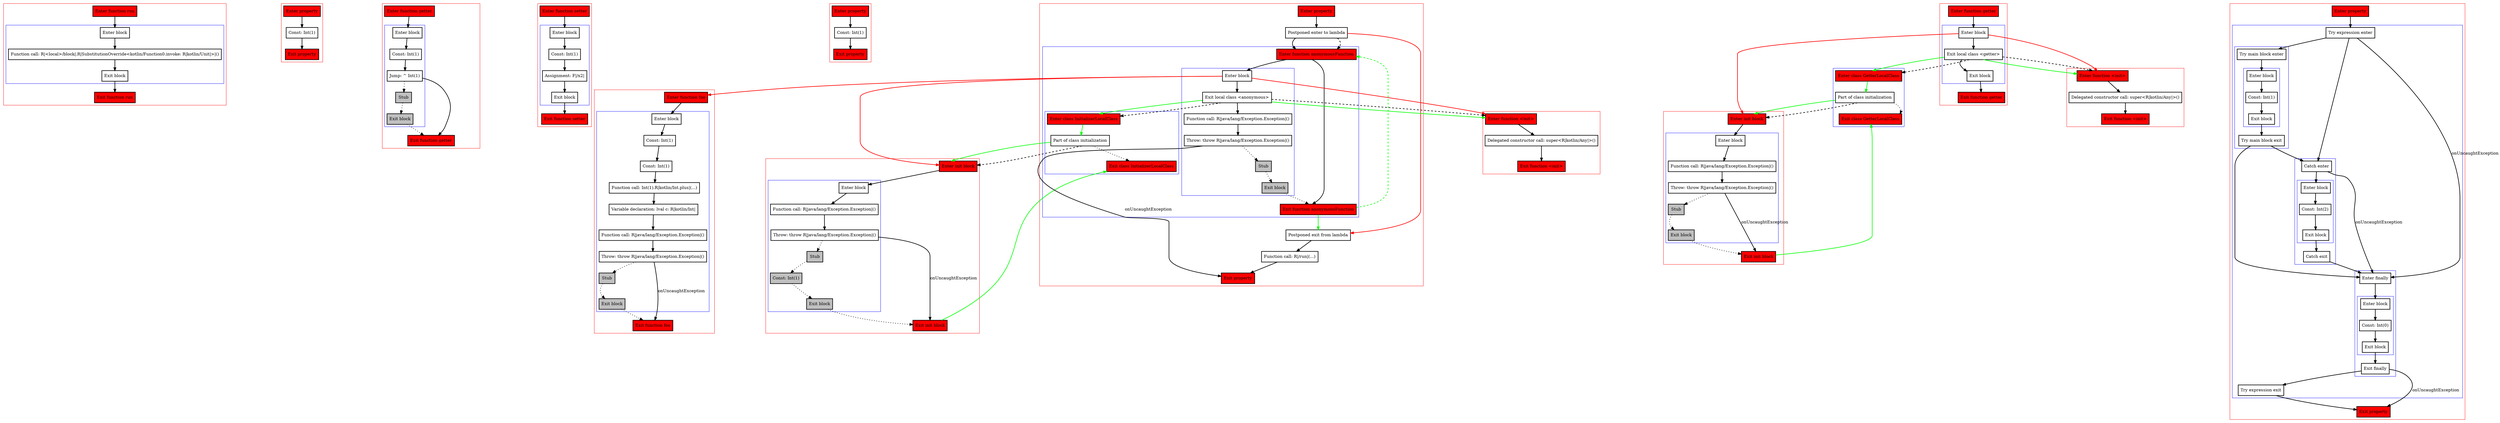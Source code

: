 digraph propertiesAndInitBlocks_kt {
    graph [nodesep=3]
    node [shape=box penwidth=2]
    edge [penwidth=2]

    subgraph cluster_0 {
        color=red
        0 [label="Enter function run" style="filled" fillcolor=red];
        subgraph cluster_1 {
            color=blue
            1 [label="Enter block"];
            2 [label="Function call: R|<local>/block|.R|SubstitutionOverride<kotlin/Function0.invoke: R|kotlin/Unit|>|()"];
            3 [label="Exit block"];
        }
        4 [label="Exit function run" style="filled" fillcolor=red];
    }
    0 -> {1};
    1 -> {2};
    2 -> {3};
    3 -> {4};

    subgraph cluster_2 {
        color=red
        5 [label="Enter property" style="filled" fillcolor=red];
        6 [label="Const: Int(1)"];
        7 [label="Exit property" style="filled" fillcolor=red];
    }
    5 -> {6};
    6 -> {7};

    subgraph cluster_3 {
        color=red
        8 [label="Enter function getter" style="filled" fillcolor=red];
        subgraph cluster_4 {
            color=blue
            9 [label="Enter block"];
            10 [label="Const: Int(1)"];
            11 [label="Jump: ^ Int(1)"];
            12 [label="Stub" style="filled" fillcolor=gray];
            13 [label="Exit block" style="filled" fillcolor=gray];
        }
        14 [label="Exit function getter" style="filled" fillcolor=red];
    }
    8 -> {9};
    9 -> {10};
    10 -> {11};
    11 -> {14};
    11 -> {12} [style=dotted];
    12 -> {13} [style=dotted];
    13 -> {14} [style=dotted];

    subgraph cluster_5 {
        color=red
        15 [label="Enter function setter" style="filled" fillcolor=red];
        subgraph cluster_6 {
            color=blue
            16 [label="Enter block"];
            17 [label="Const: Int(1)"];
            18 [label="Assignment: F|/x2|"];
            19 [label="Exit block"];
        }
        20 [label="Exit function setter" style="filled" fillcolor=red];
    }
    15 -> {16};
    16 -> {17};
    17 -> {18};
    18 -> {19};
    19 -> {20};

    subgraph cluster_7 {
        color=red
        21 [label="Enter property" style="filled" fillcolor=red];
        22 [label="Const: Int(1)"];
        23 [label="Exit property" style="filled" fillcolor=red];
    }
    21 -> {22};
    22 -> {23};

    subgraph cluster_8 {
        color=red
        35 [label="Enter function foo" style="filled" fillcolor=red];
        subgraph cluster_9 {
            color=blue
            36 [label="Enter block"];
            37 [label="Const: Int(1)"];
            38 [label="Const: Int(1)"];
            39 [label="Function call: Int(1).R|kotlin/Int.plus|(...)"];
            40 [label="Variable declaration: lval c: R|kotlin/Int|"];
            41 [label="Function call: R|java/lang/Exception.Exception|()"];
            42 [label="Throw: throw R|java/lang/Exception.Exception|()"];
            43 [label="Stub" style="filled" fillcolor=gray];
            44 [label="Exit block" style="filled" fillcolor=gray];
        }
        45 [label="Exit function foo" style="filled" fillcolor=red];
    }
    35 -> {36};
    36 -> {37};
    37 -> {38};
    38 -> {39};
    39 -> {40};
    40 -> {41};
    41 -> {42};
    42 -> {45}    [label=onUncaughtException];
    42 -> {43} [style=dotted];
    43 -> {44} [style=dotted];
    44 -> {45} [style=dotted];

    subgraph cluster_10 {
        color=red
        46 [label="Enter function <init>" style="filled" fillcolor=red];
        47 [label="Delegated constructor call: super<R|kotlin/Any|>()"];
        48 [label="Exit function <init>" style="filled" fillcolor=red];
    }
    46 -> {47};
    47 -> {48};

    subgraph cluster_11 {
        color=red
        49 [label="Enter init block" style="filled" fillcolor=red];
        subgraph cluster_12 {
            color=blue
            50 [label="Enter block"];
            51 [label="Function call: R|java/lang/Exception.Exception|()"];
            52 [label="Throw: throw R|java/lang/Exception.Exception|()"];
            53 [label="Stub" style="filled" fillcolor=gray];
            54 [label="Const: Int(1)" style="filled" fillcolor=gray];
            55 [label="Exit block" style="filled" fillcolor=gray];
        }
        56 [label="Exit init block" style="filled" fillcolor=red];
    }
    49 -> {50};
    50 -> {51};
    51 -> {52};
    52 -> {56}    [label=onUncaughtException];
    52 -> {53} [style=dotted];
    53 -> {54} [style=dotted];
    54 -> {55} [style=dotted];
    55 -> {56} [style=dotted];
    56 -> {34} [color=green];

    subgraph cluster_13 {
        color=red
        57 [label="Enter function getter" style="filled" fillcolor=red];
        subgraph cluster_14 {
            color=blue
            58 [label="Enter block"];
            59 [label="Exit local class <getter>"];
            60 [label="Exit block"];
        }
        61 [label="Exit function getter" style="filled" fillcolor=red];
    }
    subgraph cluster_15 {
        color=blue
        62 [label="Enter class GetterLocalClass" style="filled" fillcolor=red];
        63 [label="Part of class initialization"];
        64 [label="Exit class GetterLocalClass" style="filled" fillcolor=red];
    }
    57 -> {58};
    58 -> {59};
    58 -> {65 68} [color=red];
    59 -> {60};
    59 -> {65 62} [color=green];
    59 -> {65 62} [style=dashed];
    60 -> {61};
    62 -> {63} [color=green];
    63 -> {64} [style=dotted];
    63 -> {68} [color=green];
    63 -> {68} [style=dashed];

    subgraph cluster_16 {
        color=red
        65 [label="Enter function <init>" style="filled" fillcolor=red];
        66 [label="Delegated constructor call: super<R|kotlin/Any|>()"];
        67 [label="Exit function <init>" style="filled" fillcolor=red];
    }
    65 -> {66};
    66 -> {67};

    subgraph cluster_17 {
        color=red
        68 [label="Enter init block" style="filled" fillcolor=red];
        subgraph cluster_18 {
            color=blue
            69 [label="Enter block"];
            70 [label="Function call: R|java/lang/Exception.Exception|()"];
            71 [label="Throw: throw R|java/lang/Exception.Exception|()"];
            72 [label="Stub" style="filled" fillcolor=gray];
            73 [label="Exit block" style="filled" fillcolor=gray];
        }
        74 [label="Exit init block" style="filled" fillcolor=red];
    }
    68 -> {69};
    69 -> {70};
    70 -> {71};
    71 -> {74}    [label=onUncaughtException];
    71 -> {72} [style=dotted];
    72 -> {73} [style=dotted];
    73 -> {74} [style=dotted];
    74 -> {64} [color=green];

    subgraph cluster_19 {
        color=red
        75 [label="Enter property" style="filled" fillcolor=red];
        76 [label="Postponed enter to lambda"];
        subgraph cluster_20 {
            color=blue
            24 [label="Enter function anonymousFunction" style="filled" fillcolor=red];
            subgraph cluster_21 {
                color=blue
                25 [label="Enter block"];
                26 [label="Exit local class <anonymous>"];
                27 [label="Function call: R|java/lang/Exception.Exception|()"];
                28 [label="Throw: throw R|java/lang/Exception.Exception|()"];
                29 [label="Stub" style="filled" fillcolor=gray];
                30 [label="Exit block" style="filled" fillcolor=gray];
            }
            subgraph cluster_22 {
                color=blue
                32 [label="Enter class InitializerLocalClass" style="filled" fillcolor=red];
                33 [label="Part of class initialization"];
                34 [label="Exit class InitializerLocalClass" style="filled" fillcolor=red];
            }
            31 [label="Exit function anonymousFunction" style="filled" fillcolor=red];
        }
        77 [label="Postponed exit from lambda"];
        78 [label="Function call: R|/run|(...)"];
        79 [label="Exit property" style="filled" fillcolor=red];
    }
    75 -> {76};
    76 -> {24};
    76 -> {77} [color=red];
    76 -> {24} [style=dashed];
    77 -> {78};
    78 -> {79};
    24 -> {31 25};
    25 -> {26};
    25 -> {35 46 49} [color=red];
    26 -> {27};
    26 -> {46 32} [color=green];
    26 -> {46 32} [style=dashed];
    27 -> {28};
    28 -> {79}    [label=onUncaughtException];
    28 -> {29} [style=dotted];
    29 -> {30} [style=dotted];
    30 -> {31} [style=dotted];
    31 -> {77} [color=green];
    31 -> {24} [color=green style=dashed];
    32 -> {33} [color=green];
    33 -> {34} [style=dotted];
    33 -> {49} [color=green];
    33 -> {49} [style=dashed];

    subgraph cluster_23 {
        color=red
        80 [label="Enter property" style="filled" fillcolor=red];
        subgraph cluster_24 {
            color=blue
            81 [label="Try expression enter"];
            subgraph cluster_25 {
                color=blue
                82 [label="Try main block enter"];
                subgraph cluster_26 {
                    color=blue
                    83 [label="Enter block"];
                    84 [label="Const: Int(1)"];
                    85 [label="Exit block"];
                }
                86 [label="Try main block exit"];
            }
            subgraph cluster_27 {
                color=blue
                87 [label="Catch enter"];
                subgraph cluster_28 {
                    color=blue
                    88 [label="Enter block"];
                    89 [label="Const: Int(2)"];
                    90 [label="Exit block"];
                }
                91 [label="Catch exit"];
            }
            subgraph cluster_29 {
                color=blue
                92 [label="Enter finally"];
                subgraph cluster_30 {
                    color=blue
                    93 [label="Enter block"];
                    94 [label="Const: Int(0)"];
                    95 [label="Exit block"];
                }
                96 [label="Exit finally"];
            }
            97 [label="Try expression exit"];
        }
        98 [label="Exit property" style="filled" fillcolor=red];
    }
    80 -> {81};
    81 -> {82 87};
    81 -> {92}    [label=onUncaughtException];
    82 -> {83};
    83 -> {84};
    84 -> {85};
    85 -> {86};
    86 -> {92 87};
    87 -> {88};
    87 -> {92}    [label=onUncaughtException];
    88 -> {89};
    89 -> {90};
    90 -> {91};
    91 -> {92};
    92 -> {93};
    93 -> {94};
    94 -> {95};
    95 -> {96};
    96 -> {97};
    96 -> {98}    [label=onUncaughtException];
    97 -> {98};

}
